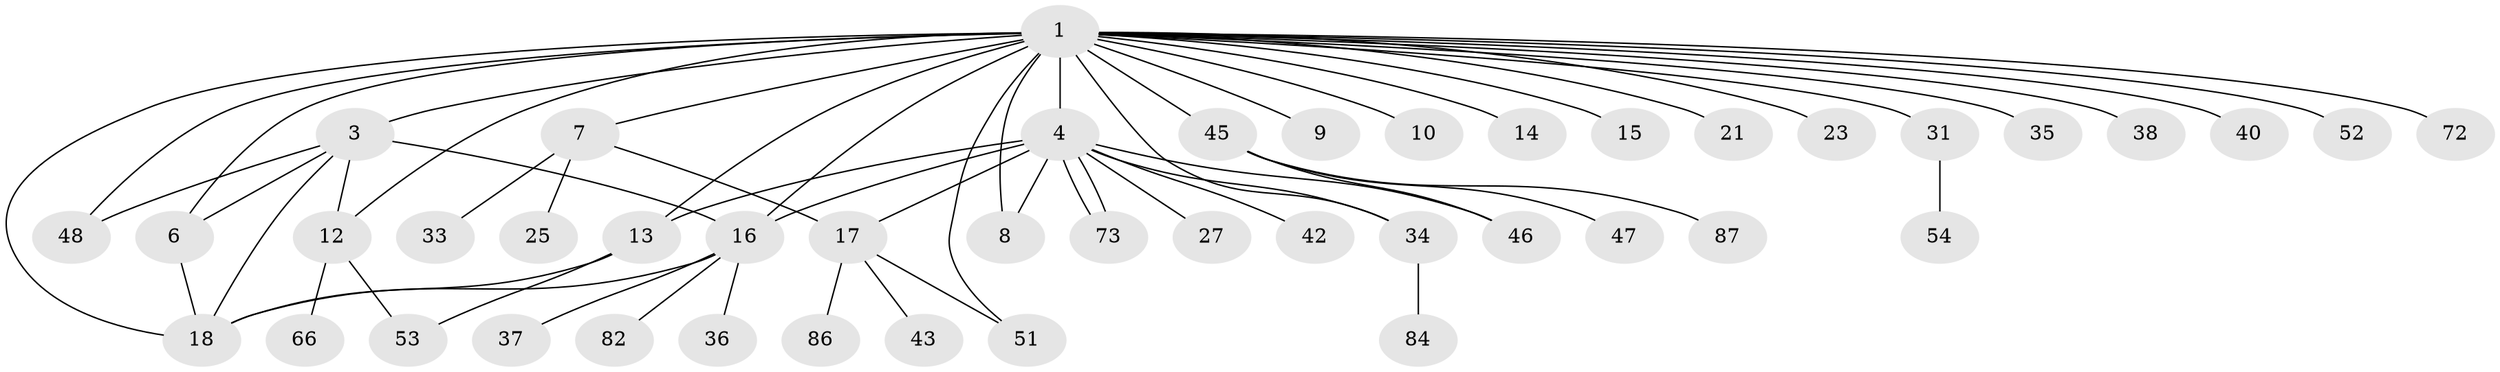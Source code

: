 // original degree distribution, {6: 0.03409090909090909, 32: 0.011363636363636364, 14: 0.011363636363636364, 15: 0.011363636363636364, 5: 0.09090909090909091, 3: 0.125, 2: 0.1590909090909091, 1: 0.5113636363636364, 4: 0.03409090909090909, 7: 0.011363636363636364}
// Generated by graph-tools (version 1.1) at 2025/14/03/09/25 04:14:47]
// undirected, 44 vertices, 60 edges
graph export_dot {
graph [start="1"]
  node [color=gray90,style=filled];
  1 [super="+55+29+2"];
  3 [super="+44+24+59+63+19+41"];
  4;
  6;
  7 [super="+61"];
  8 [super="+22"];
  9;
  10;
  12;
  13;
  14 [super="+69"];
  15;
  16 [super="+28"];
  17;
  18 [super="+50"];
  21;
  23;
  25;
  27 [super="+70"];
  31;
  33;
  34;
  35 [super="+71"];
  36;
  37;
  38;
  40;
  42;
  43 [super="+49"];
  45 [super="+58+62"];
  46 [super="+77+78+80"];
  47;
  48;
  51 [super="+56"];
  52;
  53;
  54;
  66;
  72;
  73;
  82;
  84;
  86;
  87;
  1 -- 4 [weight=3];
  1 -- 51 [weight=4];
  1 -- 52;
  1 -- 3 [weight=3];
  1 -- 13 [weight=2];
  1 -- 45 [weight=3];
  1 -- 31 [weight=2];
  1 -- 6;
  1 -- 7;
  1 -- 8;
  1 -- 9;
  1 -- 10;
  1 -- 72;
  1 -- 12;
  1 -- 14;
  1 -- 15 [weight=2];
  1 -- 16;
  1 -- 18;
  1 -- 21;
  1 -- 23;
  1 -- 34;
  1 -- 35;
  1 -- 38;
  1 -- 40;
  1 -- 48;
  3 -- 6;
  3 -- 12;
  3 -- 48;
  3 -- 16;
  3 -- 18;
  4 -- 8 [weight=2];
  4 -- 13;
  4 -- 16;
  4 -- 17;
  4 -- 27;
  4 -- 34;
  4 -- 42;
  4 -- 46;
  4 -- 73;
  4 -- 73;
  6 -- 18;
  7 -- 17;
  7 -- 25;
  7 -- 33;
  12 -- 53;
  12 -- 66;
  13 -- 18;
  13 -- 53;
  16 -- 36;
  16 -- 82;
  16 -- 37;
  16 -- 18;
  17 -- 43;
  17 -- 86;
  17 -- 51;
  31 -- 54;
  34 -- 84;
  45 -- 46;
  45 -- 47;
  45 -- 87;
}
